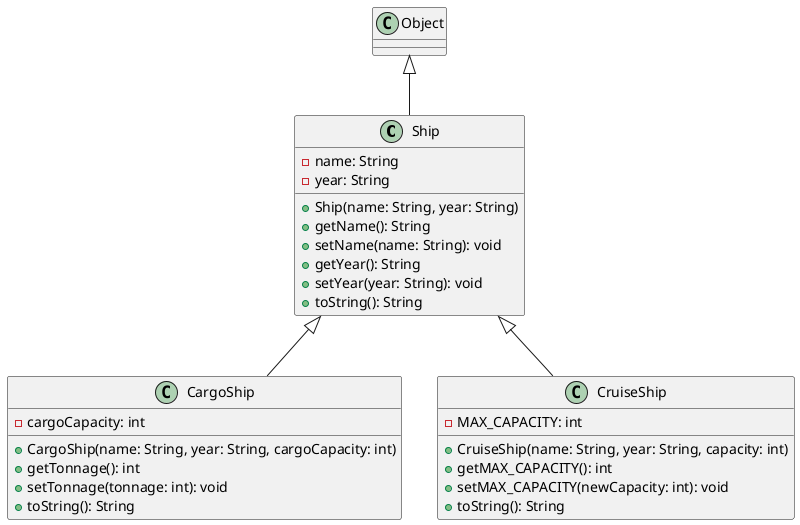 @startuml
'https://plantuml.com/class-diagram

class Ship
class CargoShip
class CruiseShip


Object <|-- Ship
Ship <|-- CruiseShip
Ship <|-- CargoShip



class Ship {
    - name: String
    - year: String

    + Ship(name: String, year: String)
    + getName(): String
    + setName(name: String): void
    + getYear(): String
    + setYear(year: String): void
    + toString(): String
}

class CruiseShip {
    - MAX_CAPACITY: int

    + CruiseShip(name: String, year: String, capacity: int)
    + getMAX_CAPACITY(): int
    + setMAX_CAPACITY(newCapacity: int): void
    + toString(): String
}

class CargoShip {
    - cargoCapacity: int

    + CargoShip(name: String, year: String, cargoCapacity: int)
    + getTonnage(): int
    + setTonnage(tonnage: int): void
    + toString(): String
}

@enduml